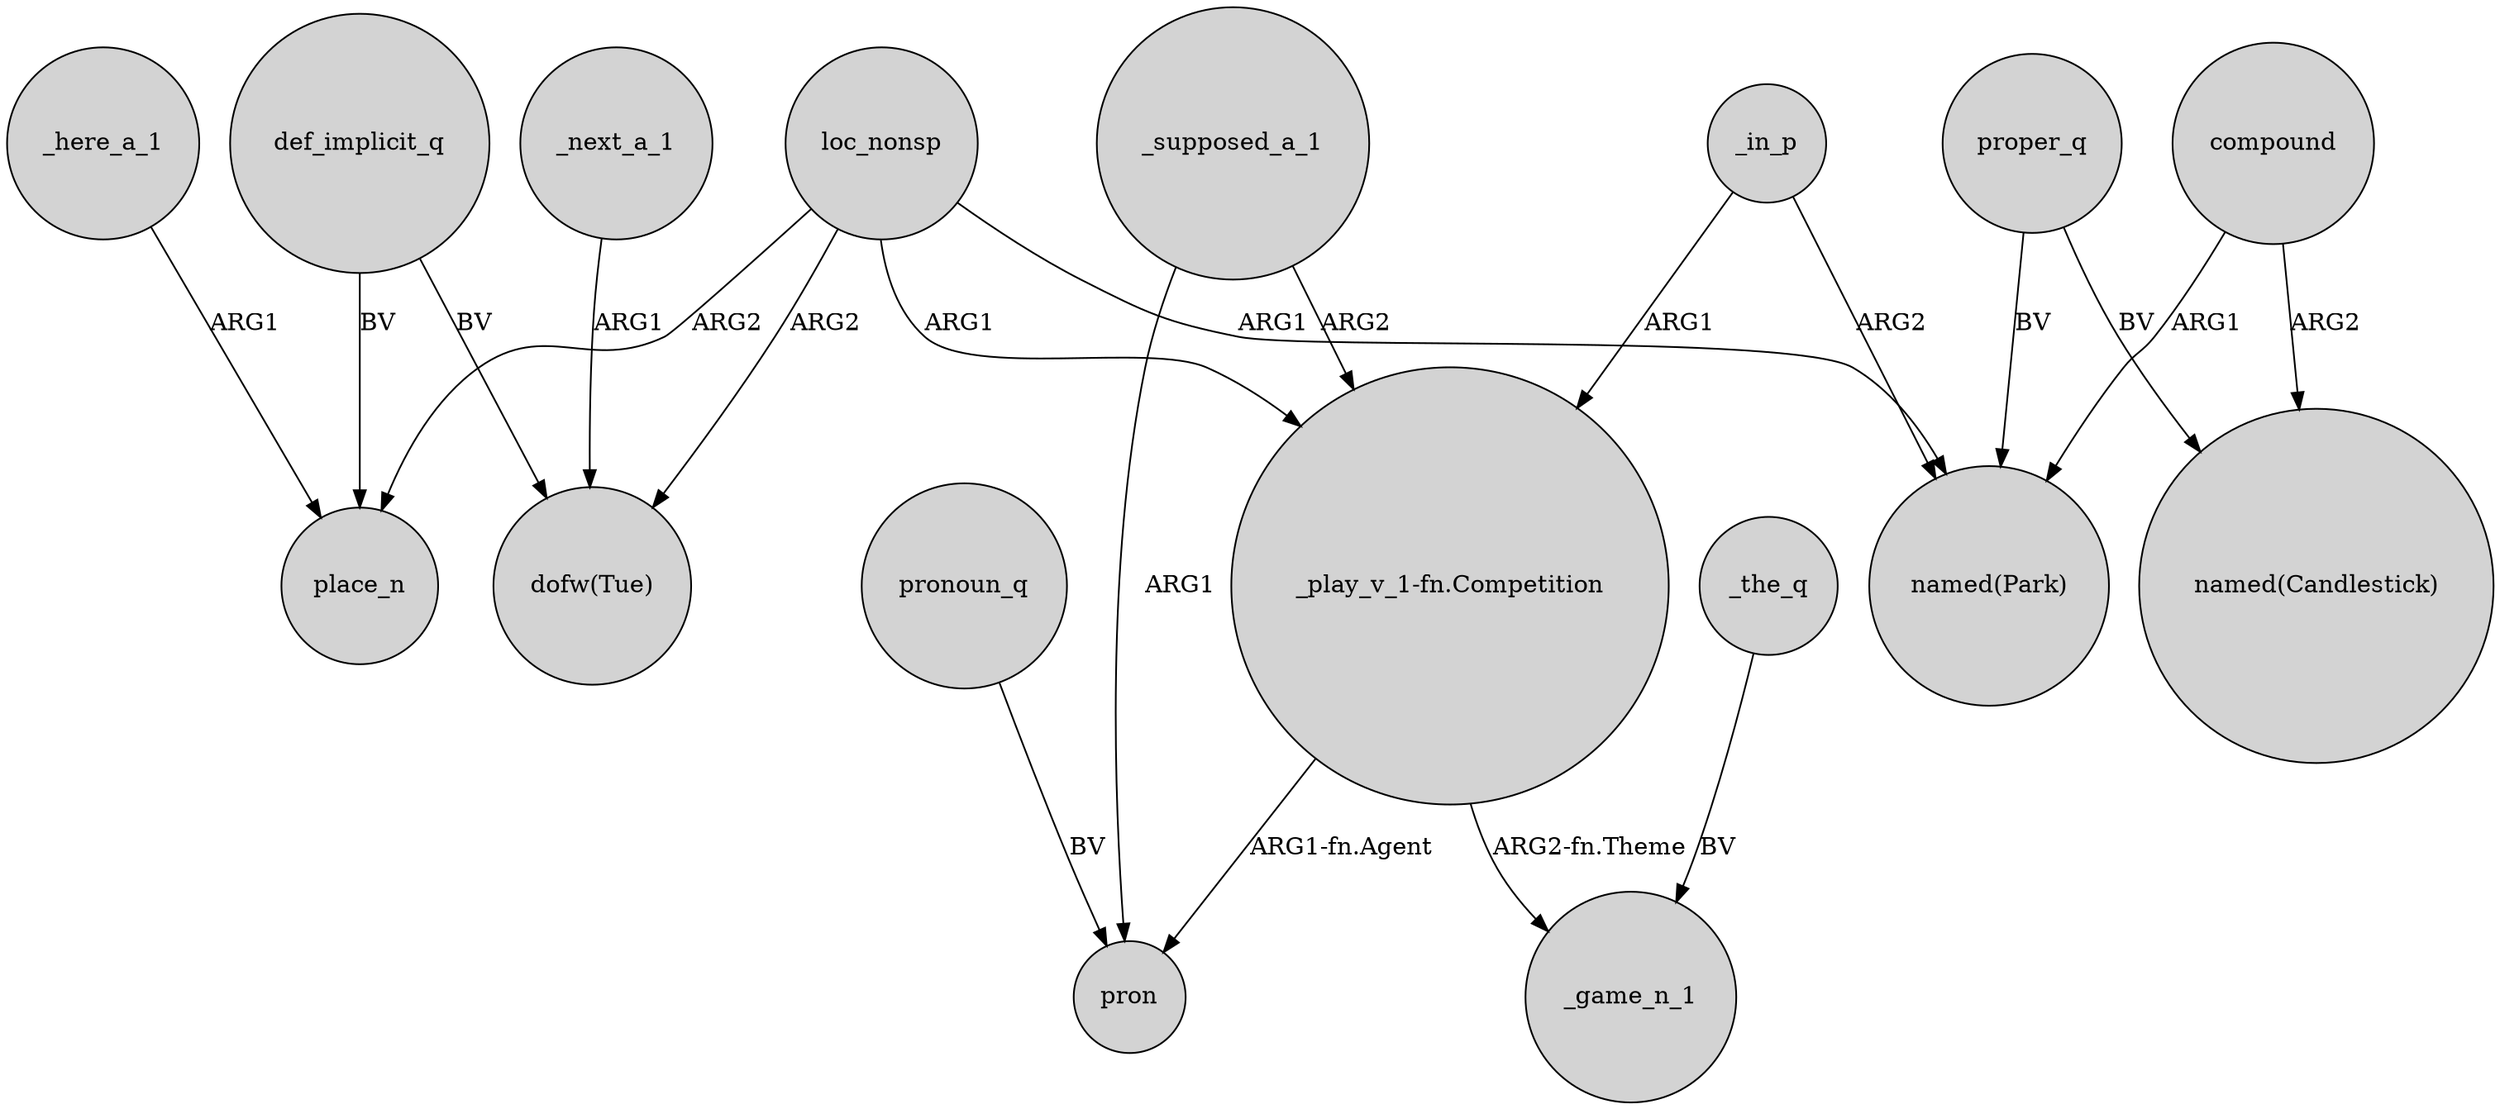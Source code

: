 digraph {
	node [shape=circle style=filled]
	_here_a_1 -> place_n [label=ARG1]
	loc_nonsp -> "_play_v_1-fn.Competition" [label=ARG1]
	def_implicit_q -> place_n [label=BV]
	def_implicit_q -> "dofw(Tue)" [label=BV]
	proper_q -> "named(Park)" [label=BV]
	pronoun_q -> pron [label=BV]
	"_play_v_1-fn.Competition" -> _game_n_1 [label="ARG2-fn.Theme"]
	_in_p -> "named(Park)" [label=ARG2]
	proper_q -> "named(Candlestick)" [label=BV]
	loc_nonsp -> "dofw(Tue)" [label=ARG2]
	_supposed_a_1 -> "_play_v_1-fn.Competition" [label=ARG2]
	_the_q -> _game_n_1 [label=BV]
	loc_nonsp -> place_n [label=ARG2]
	"_play_v_1-fn.Competition" -> pron [label="ARG1-fn.Agent"]
	compound -> "named(Park)" [label=ARG1]
	compound -> "named(Candlestick)" [label=ARG2]
	_in_p -> "_play_v_1-fn.Competition" [label=ARG1]
	_supposed_a_1 -> pron [label=ARG1]
	_next_a_1 -> "dofw(Tue)" [label=ARG1]
	loc_nonsp -> "named(Park)" [label=ARG1]
}
